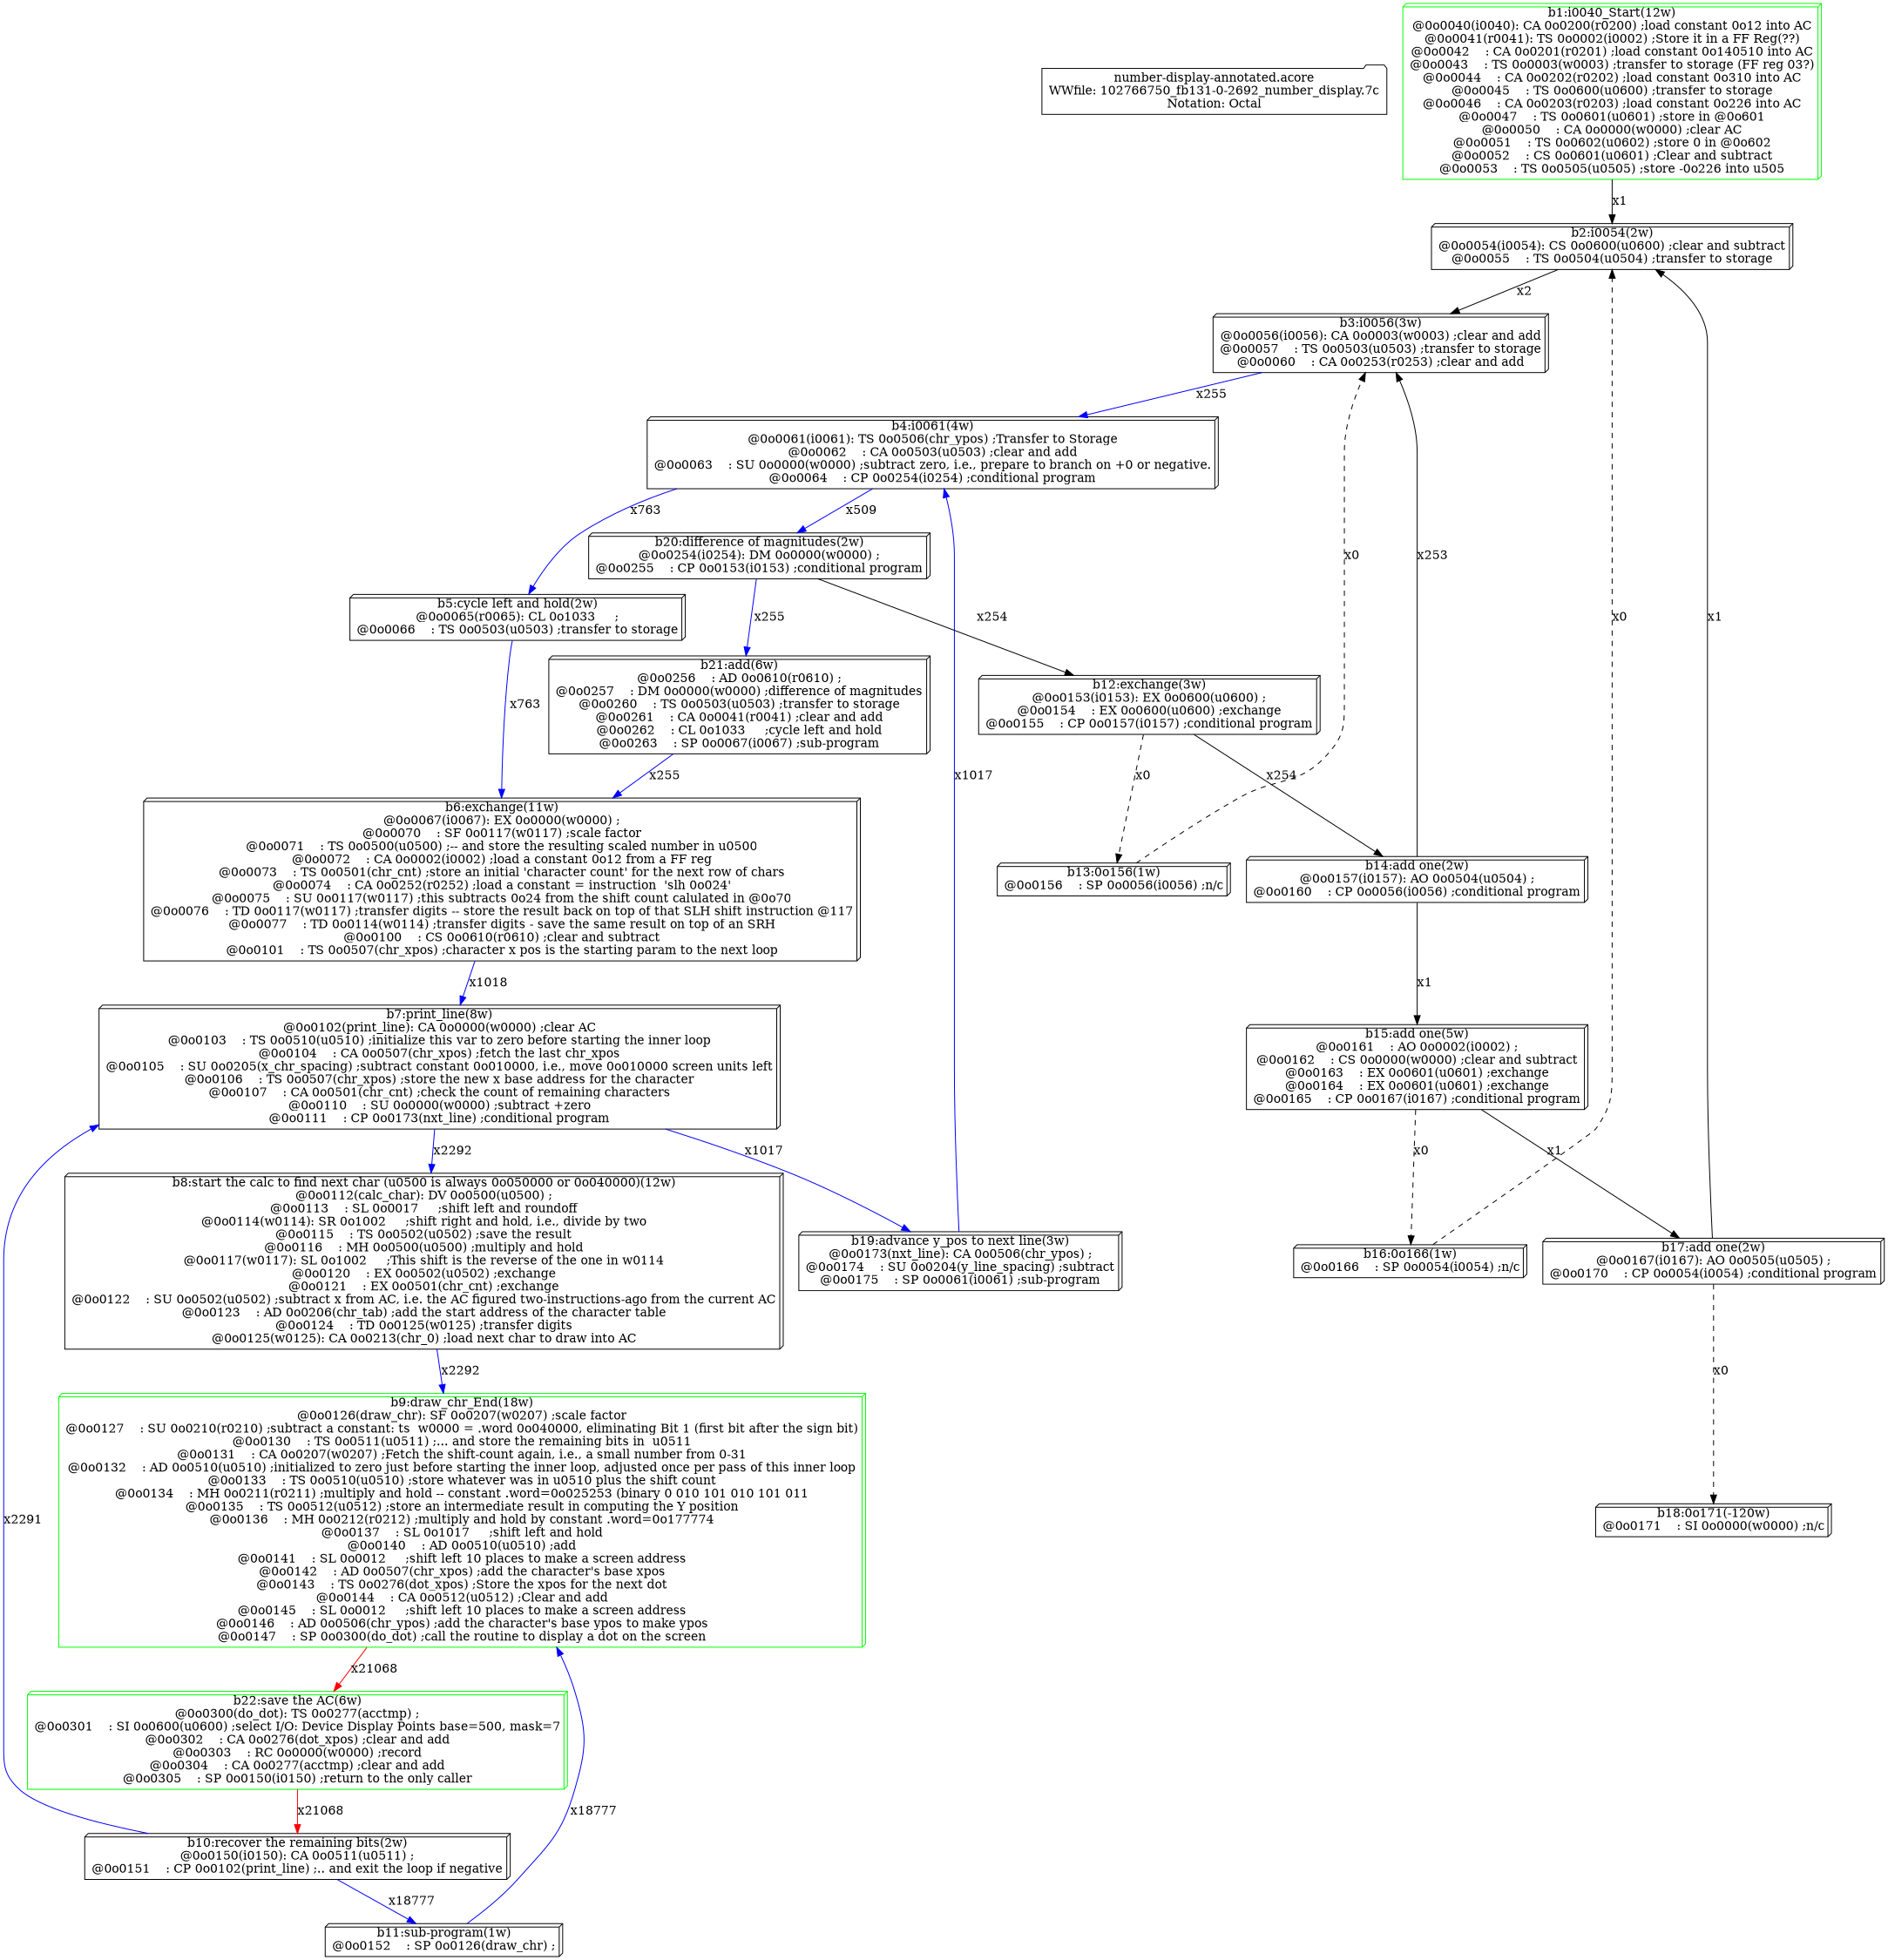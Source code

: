 digraph flowchart {
  size="15, 15";
 t0 [label="number-display-annotated.acore\nWWfile: 102766750_fb131-0-2692_number_display.7c\nNotation: Octal"; shape=folder];
  b1 [label="b1:i0040_Start(12w)\n@0o0040(i0040): CA 0o0200(r0200) ;load constant 0o12 into AC
@0o0041(r0041): TS 0o0002(i0002) ;Store it in a FF Reg(??)
@0o0042    : CA 0o0201(r0201) ;load constant 0o140510 into AC
@0o0043    : TS 0o0003(w0003) ;transfer to storage (FF reg 03?)
@0o0044    : CA 0o0202(r0202) ;load constant 0o310 into AC
@0o0045    : TS 0o0600(u0600) ;transfer to storage
@0o0046    : CA 0o0203(r0203) ;load constant 0o226 into AC
@0o0047    : TS 0o0601(u0601) ;store in @0o601
@0o0050    : CA 0o0000(w0000) ;clear AC
@0o0051    : TS 0o0602(u0602) ;store 0 in @0o602
@0o0052    : CS 0o0601(u0601) ;Clear and subtract
@0o0053    : TS 0o0505(u0505) ;store -0o226 into u505
";color="Green";shape=box3d]
  b2 [label="b2:i0054(2w)\n@0o0054(i0054): CS 0o0600(u0600) ;clear and subtract
@0o0055    : TS 0o0504(u0504) ;transfer to storage
";shape=box3d]
  b3 [label="b3:i0056(3w)\n@0o0056(i0056): CA 0o0003(w0003) ;clear and add
@0o0057    : TS 0o0503(u0503) ;transfer to storage
@0o0060    : CA 0o0253(r0253) ;clear and add
";shape=box3d]
  b4 [label="b4:i0061(4w)\n@0o0061(i0061): TS 0o0506(chr_ypos) ;Transfer to Storage
@0o0062    : CA 0o0503(u0503) ;clear and add
@0o0063    : SU 0o0000(w0000) ;subtract zero, i.e., prepare to branch on +0 or negative.
@0o0064    : CP 0o0254(i0254) ;conditional program
";shape=box3d]
  b5 [label="b5:cycle left and hold(2w)\n@0o0065(r0065): CL 0o1033     ;
@0o0066    : TS 0o0503(u0503) ;transfer to storage
";shape=box3d]
  b6 [label="b6:exchange(11w)\n@0o0067(i0067): EX 0o0000(w0000) ;
@0o0070    : SF 0o0117(w0117) ;scale factor
@0o0071    : TS 0o0500(u0500) ;-- and store the resulting scaled number in u0500
@0o0072    : CA 0o0002(i0002) ;load a constant 0o12 from a FF reg
@0o0073    : TS 0o0501(chr_cnt) ;store an initial 'character count' for the next row of chars
@0o0074    : CA 0o0252(r0252) ;load a constant = instruction  'slh 0o024'
@0o0075    : SU 0o0117(w0117) ;this subtracts 0o24 from the shift count calulated in @0o70
@0o0076    : TD 0o0117(w0117) ;transfer digits -- store the result back on top of that SLH shift instruction @117
@0o0077    : TD 0o0114(w0114) ;transfer digits - save the same result on top of an SRH
@0o0100    : CS 0o0610(r0610) ;clear and subtract
@0o0101    : TS 0o0507(chr_xpos) ;character x pos is the starting param to the next loop
";shape=box3d]
  b7 [label="b7:print_line(8w)\n@0o0102(print_line): CA 0o0000(w0000) ;clear AC
@0o0103    : TS 0o0510(u0510) ;initialize this var to zero before starting the inner loop
@0o0104    : CA 0o0507(chr_xpos) ;fetch the last chr_xpos
@0o0105    : SU 0o0205(x_chr_spacing) ;subtract constant 0o010000, i.e., move 0o010000 screen units left
@0o0106    : TS 0o0507(chr_xpos) ;store the new x base address for the character
@0o0107    : CA 0o0501(chr_cnt) ;check the count of remaining characters
@0o0110    : SU 0o0000(w0000) ;subtract +zero
@0o0111    : CP 0o0173(nxt_line) ;conditional program
";shape=box3d]
  b8 [label="b8:start the calc to find next char (u0500 is always 0o050000 or 0o040000)(12w)\n@0o0112(calc_char): DV 0o0500(u0500) ;
@0o0113    : SL 0o0017     ;shift left and roundoff
@0o0114(w0114): SR 0o1002     ;shift right and hold, i.e., divide by two
@0o0115    : TS 0o0502(u0502) ;save the result
@0o0116    : MH 0o0500(u0500) ;multiply and hold
@0o0117(w0117): SL 0o1002     ;This shift is the reverse of the one in w0114
@0o0120    : EX 0o0502(u0502) ;exchange
@0o0121    : EX 0o0501(chr_cnt) ;exchange
@0o0122    : SU 0o0502(u0502) ;subtract x from AC, i.e. the AC figured two-instructions-ago from the current AC
@0o0123    : AD 0o0206(chr_tab) ;add the start address of the character table
@0o0124    : TD 0o0125(w0125) ;transfer digits
@0o0125(w0125): CA 0o0213(chr_0) ;load next char to draw into AC
";shape=box3d]
  b9 [label="b9:draw_chr_End(18w)\n@0o0126(draw_chr): SF 0o0207(w0207) ;scale factor
@0o0127    : SU 0o0210(r0210) ;subtract a constant: ts  w0000 = .word 0o040000, eliminating Bit 1 (first bit after the sign bit)
@0o0130    : TS 0o0511(u0511) ;... and store the remaining bits in  u0511
@0o0131    : CA 0o0207(w0207) ;Fetch the shift-count again, i.e., a small number from 0-31
@0o0132    : AD 0o0510(u0510) ;initialized to zero just before starting the inner loop, adjusted once per pass of this inner loop
@0o0133    : TS 0o0510(u0510) ;store whatever was in u0510 plus the shift count
@0o0134    : MH 0o0211(r0211) ;multiply and hold -- constant .word=0o025253 (binary 0 010 101 010 101 011
@0o0135    : TS 0o0512(u0512) ;store an intermediate result in computing the Y position
@0o0136    : MH 0o0212(r0212) ;multiply and hold by constant .word=0o177774
@0o0137    : SL 0o1017     ;shift left and hold
@0o0140    : AD 0o0510(u0510) ;add
@0o0141    : SL 0o0012     ;shift left 10 places to make a screen address
@0o0142    : AD 0o0507(chr_xpos) ;add the character's base xpos
@0o0143    : TS 0o0276(dot_xpos) ;Store the xpos for the next dot
@0o0144    : CA 0o0512(u0512) ;Clear and add
@0o0145    : SL 0o0012     ;shift left 10 places to make a screen address
@0o0146    : AD 0o0506(chr_ypos) ;add the character's base ypos to make ypos
@0o0147    : SP 0o0300(do_dot) ;call the routine to display a dot on the screen
";color="Green";shape=box3d]
  b10 [label="b10:recover the remaining bits(2w)\n@0o0150(i0150): CA 0o0511(u0511) ;
@0o0151    : CP 0o0102(print_line) ;.. and exit the loop if negative
";shape=box3d]
  b11 [label="b11:sub-program(1w)\n@0o0152    : SP 0o0126(draw_chr) ;
";shape=box3d]
  b12 [label="b12:exchange(3w)\n@0o0153(i0153): EX 0o0600(u0600) ;
@0o0154    : EX 0o0600(u0600) ;exchange
@0o0155    : CP 0o0157(i0157) ;conditional program
";shape=box3d]
  b13 [label="b13:0o156(1w)\n@0o0156    : SP 0o0056(i0056) ;n/c
";shape=box3d]
  b14 [label="b14:add one(2w)\n@0o0157(i0157): AO 0o0504(u0504) ;
@0o0160    : CP 0o0056(i0056) ;conditional program
";shape=box3d]
  b15 [label="b15:add one(5w)\n@0o0161    : AO 0o0002(i0002) ;
@0o0162    : CS 0o0000(w0000) ;clear and subtract
@0o0163    : EX 0o0601(u0601) ;exchange
@0o0164    : EX 0o0601(u0601) ;exchange
@0o0165    : CP 0o0167(i0167) ;conditional program
";shape=box3d]
  b16 [label="b16:0o166(1w)\n@0o0166    : SP 0o0054(i0054) ;n/c
";shape=box3d]
  b17 [label="b17:add one(2w)\n@0o0167(i0167): AO 0o0505(u0505) ;
@0o0170    : CP 0o0054(i0054) ;conditional program
";shape=box3d]
  b18 [label="b18:0o171(-120w)\n@0o0171    : SI 0o0000(w0000) ;n/c
";shape=box3d]
  b19 [label="b19:advance y_pos to next line(3w)\n@0o0173(nxt_line): CA 0o0506(chr_ypos) ;
@0o0174    : SU 0o0204(y_line_spacing) ;subtract
@0o0175    : SP 0o0061(i0061) ;sub-program
";shape=box3d]
  b20 [label="b20:difference of magnitudes(2w)\n@0o0254(i0254): DM 0o0000(w0000) ;
@0o0255    : CP 0o0153(i0153) ;conditional program
";shape=box3d]
  b21 [label="b21:add(6w)\n@0o0256    : AD 0o0610(r0610) ;
@0o0257    : DM 0o0000(w0000) ;difference of magnitudes
@0o0260    : TS 0o0503(u0503) ;transfer to storage
@0o0261    : CA 0o0041(r0041) ;clear and add
@0o0262    : CL 0o1033     ;cycle left and hold
@0o0263    : SP 0o0067(i0067) ;sub-program
";shape=box3d]
  b22 [label="b22:save the AC(6w)\n@0o0300(do_dot): TS 0o0277(acctmp) ;
@0o0301    : SI 0o0600(u0600) ;select I/O: Device Display Points base=500, mask=7
@0o0302    : CA 0o0276(dot_xpos) ;clear and add
@0o0303    : RC 0o0000(w0000) ;record
@0o0304    : CA 0o0277(acctmp) ;clear and add
@0o0305    : SP 0o0150(i0150) ;return to the only caller
";color="Green";shape=box3d]
  b1 -> b2 [label="x1";  color="Black"];
  b2 -> b3 [label="x2";  color="Black"];
  b3 -> b4 [label="x255";  color="Blue"];
  b4 -> b20 [label="x509";  color="Blue"];
  b4 -> b5 [label="x763";  color="Blue"];
  b5 -> b6 [label="x763";  color="Blue"];
  b6 -> b7 [label="x1018";  color="Blue"];
  b7 -> b8 [label="x2292";  color="Blue"];
  b7 -> b19 [label="x1017";  color="Blue"];
  b8 -> b9 [label="x2292";  color="Blue"];
  b9 -> b22 [label="x21068";  color="Red"];
  b10 -> b11 [label="x18777";  color="Blue"];
  b10 -> b7 [label="x2291";  color="Blue"];
  b11 -> b9 [label="x18777";  color="Blue"];
  b12 -> b14 [label="x254";  color="Black"];
  b12 -> b13 [label="x0"; style=dashed color="Black"];
  b13 -> b3 [label="x0"; style=dashed color="Black"];
  b14 -> b3 [label="x253";  color="Black"];
  b14 -> b15 [label="x1";  color="Black"];
  b15 -> b17 [label="x1";  color="Black"];
  b15 -> b16 [label="x0"; style=dashed color="Black"];
  b16 -> b2 [label="x0"; style=dashed color="Black"];
  b17 -> b2 [label="x1";  color="Black"];
  b17 -> b18 [label="x0"; style=dashed color="Black"];
  b19 -> b4 [label="x1017";  color="Blue"];
  b20 -> b21 [label="x255";  color="Blue"];
  b20 -> b12 [label="x254";  color="Black"];
  b21 -> b6 [label="x255";  color="Blue"];
  b22 -> b10 [label="x21068";  color="Red"];
  }
